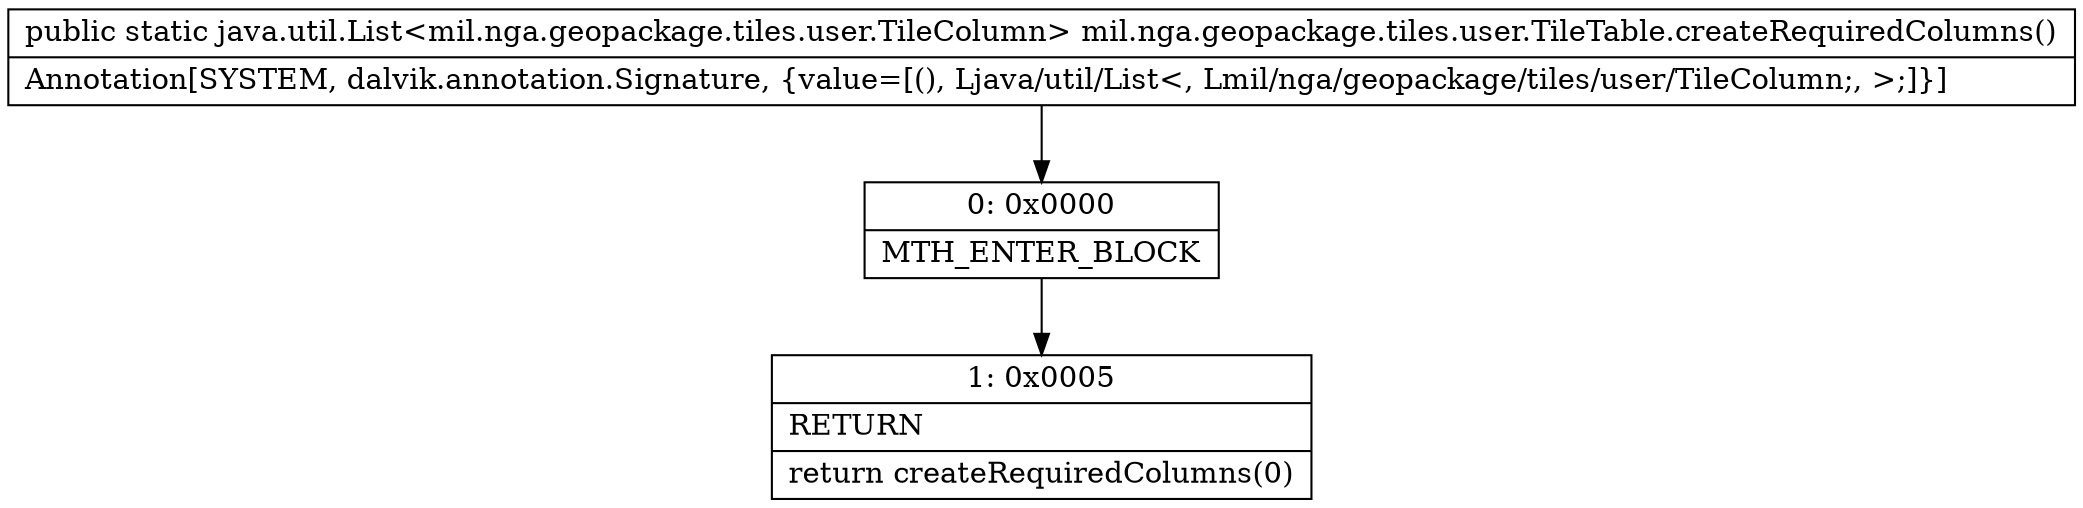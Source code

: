 digraph "CFG formil.nga.geopackage.tiles.user.TileTable.createRequiredColumns()Ljava\/util\/List;" {
Node_0 [shape=record,label="{0\:\ 0x0000|MTH_ENTER_BLOCK\l}"];
Node_1 [shape=record,label="{1\:\ 0x0005|RETURN\l|return createRequiredColumns(0)\l}"];
MethodNode[shape=record,label="{public static java.util.List\<mil.nga.geopackage.tiles.user.TileColumn\> mil.nga.geopackage.tiles.user.TileTable.createRequiredColumns()  | Annotation[SYSTEM, dalvik.annotation.Signature, \{value=[(), Ljava\/util\/List\<, Lmil\/nga\/geopackage\/tiles\/user\/TileColumn;, \>;]\}]\l}"];
MethodNode -> Node_0;
Node_0 -> Node_1;
}

